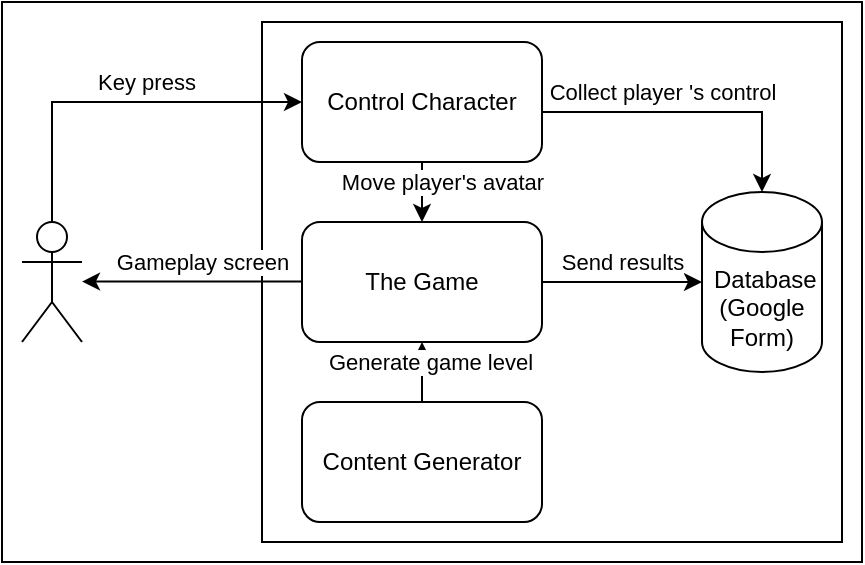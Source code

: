 <mxfile version="20.2.2" type="device"><diagram id="FGCr7xYoJAVmfw3G99fB" name="Page-1"><mxGraphModel dx="569" dy="305" grid="1" gridSize="10" guides="1" tooltips="1" connect="1" arrows="1" fold="1" page="1" pageScale="1" pageWidth="850" pageHeight="1100" math="0" shadow="0"><root><mxCell id="0"/><mxCell id="1" parent="0"/><mxCell id="HlJaOMwbfj_aT5fGFjC4-29" value="" style="rounded=0;whiteSpace=wrap;html=1;" vertex="1" parent="1"><mxGeometry x="30" y="150" width="430" height="280" as="geometry"/></mxCell><mxCell id="HlJaOMwbfj_aT5fGFjC4-7" value="" style="rounded=0;whiteSpace=wrap;html=1;" vertex="1" parent="1"><mxGeometry x="160" y="160" width="290" height="260" as="geometry"/></mxCell><mxCell id="HlJaOMwbfj_aT5fGFjC4-10" style="edgeStyle=orthogonalEdgeStyle;rounded=0;orthogonalLoop=1;jettySize=auto;html=1;entryX=0;entryY=0.5;entryDx=0;entryDy=0;exitX=0.5;exitY=0;exitDx=0;exitDy=0;exitPerimeter=0;" edge="1" parent="1" source="HlJaOMwbfj_aT5fGFjC4-1" target="HlJaOMwbfj_aT5fGFjC4-9"><mxGeometry relative="1" as="geometry"><Array as="points"><mxPoint x="55" y="200"/></Array></mxGeometry></mxCell><mxCell id="HlJaOMwbfj_aT5fGFjC4-11" value="Key press" style="edgeLabel;html=1;align=center;verticalAlign=middle;resizable=0;points=[];" vertex="1" connectable="0" parent="HlJaOMwbfj_aT5fGFjC4-10"><mxGeometry x="0.101" y="1" relative="1" as="geometry"><mxPoint x="5" y="-9" as="offset"/></mxGeometry></mxCell><mxCell id="HlJaOMwbfj_aT5fGFjC4-1" value="" style="shape=umlActor;verticalLabelPosition=bottom;verticalAlign=top;html=1;outlineConnect=0;" vertex="1" parent="1"><mxGeometry x="40" y="260" width="30" height="60" as="geometry"/></mxCell><mxCell id="HlJaOMwbfj_aT5fGFjC4-13" value="Move player's avatar" style="edgeStyle=orthogonalEdgeStyle;rounded=0;orthogonalLoop=1;jettySize=auto;html=1;" edge="1" parent="1" source="HlJaOMwbfj_aT5fGFjC4-9" target="HlJaOMwbfj_aT5fGFjC4-12"><mxGeometry x="0.2" y="10" relative="1" as="geometry"><mxPoint as="offset"/></mxGeometry></mxCell><mxCell id="HlJaOMwbfj_aT5fGFjC4-25" value="" style="edgeStyle=orthogonalEdgeStyle;rounded=0;orthogonalLoop=1;jettySize=auto;html=1;entryX=0.5;entryY=0;entryDx=0;entryDy=0;entryPerimeter=0;exitX=0.995;exitY=0.563;exitDx=0;exitDy=0;exitPerimeter=0;" edge="1" parent="1" source="HlJaOMwbfj_aT5fGFjC4-9" target="HlJaOMwbfj_aT5fGFjC4-22"><mxGeometry relative="1" as="geometry"><mxPoint x="160" y="205" as="sourcePoint"/><mxPoint x="300" y="295" as="targetPoint"/><Array as="points"><mxPoint x="299" y="205"/><mxPoint x="410" y="205"/></Array></mxGeometry></mxCell><mxCell id="HlJaOMwbfj_aT5fGFjC4-26" value="Collect player 's control" style="edgeLabel;html=1;align=center;verticalAlign=middle;resizable=0;points=[];" vertex="1" connectable="0" parent="HlJaOMwbfj_aT5fGFjC4-25"><mxGeometry x="-0.356" y="1" relative="1" as="geometry"><mxPoint x="13" y="-9" as="offset"/></mxGeometry></mxCell><mxCell id="HlJaOMwbfj_aT5fGFjC4-9" value="Control Character" style="rounded=1;whiteSpace=wrap;html=1;" vertex="1" parent="1"><mxGeometry x="180" y="170" width="120" height="60" as="geometry"/></mxCell><mxCell id="HlJaOMwbfj_aT5fGFjC4-14" style="edgeStyle=orthogonalEdgeStyle;rounded=0;orthogonalLoop=1;jettySize=auto;html=1;" edge="1" parent="1" target="HlJaOMwbfj_aT5fGFjC4-1"><mxGeometry relative="1" as="geometry"><mxPoint x="180" y="289.8" as="sourcePoint"/><mxPoint x="100" y="289.8" as="targetPoint"/><Array as="points"><mxPoint x="80" y="290"/><mxPoint x="80" y="290"/></Array></mxGeometry></mxCell><mxCell id="HlJaOMwbfj_aT5fGFjC4-19" value="Gameplay screen" style="edgeLabel;html=1;align=center;verticalAlign=middle;resizable=0;points=[];" vertex="1" connectable="0" parent="HlJaOMwbfj_aT5fGFjC4-14"><mxGeometry x="-0.708" y="-1" relative="1" as="geometry"><mxPoint x="-34" y="-9" as="offset"/></mxGeometry></mxCell><mxCell id="HlJaOMwbfj_aT5fGFjC4-23" value="Send results" style="edgeStyle=orthogonalEdgeStyle;rounded=0;orthogonalLoop=1;jettySize=auto;html=1;entryX=0;entryY=0.5;entryDx=0;entryDy=0;entryPerimeter=0;" edge="1" parent="1" source="HlJaOMwbfj_aT5fGFjC4-12" target="HlJaOMwbfj_aT5fGFjC4-22"><mxGeometry y="10" relative="1" as="geometry"><Array as="points"><mxPoint x="350" y="290"/><mxPoint x="350" y="290"/></Array><mxPoint as="offset"/></mxGeometry></mxCell><mxCell id="HlJaOMwbfj_aT5fGFjC4-12" value="The Game" style="rounded=1;whiteSpace=wrap;html=1;" vertex="1" parent="1"><mxGeometry x="180" y="260" width="120" height="60" as="geometry"/></mxCell><mxCell id="HlJaOMwbfj_aT5fGFjC4-17" style="edgeStyle=orthogonalEdgeStyle;rounded=0;orthogonalLoop=1;jettySize=auto;html=1;" edge="1" parent="1" source="HlJaOMwbfj_aT5fGFjC4-15"><mxGeometry relative="1" as="geometry"><mxPoint x="240" y="320" as="targetPoint"/></mxGeometry></mxCell><mxCell id="HlJaOMwbfj_aT5fGFjC4-18" value="Generate game level" style="edgeLabel;html=1;align=center;verticalAlign=middle;resizable=0;points=[];" vertex="1" connectable="0" parent="HlJaOMwbfj_aT5fGFjC4-17"><mxGeometry x="0.125" y="-1" relative="1" as="geometry"><mxPoint x="3" y="-3" as="offset"/></mxGeometry></mxCell><mxCell id="HlJaOMwbfj_aT5fGFjC4-15" value="Content Generator" style="whiteSpace=wrap;html=1;rounded=1;" vertex="1" parent="1"><mxGeometry x="180" y="350" width="120" height="60" as="geometry"/></mxCell><mxCell id="HlJaOMwbfj_aT5fGFjC4-22" value="&amp;nbsp;Database&lt;br&gt;(Google Form)" style="shape=cylinder3;whiteSpace=wrap;html=1;boundedLbl=1;backgroundOutline=1;size=15;" vertex="1" parent="1"><mxGeometry x="380" y="245" width="60" height="90" as="geometry"/></mxCell></root></mxGraphModel></diagram></mxfile>